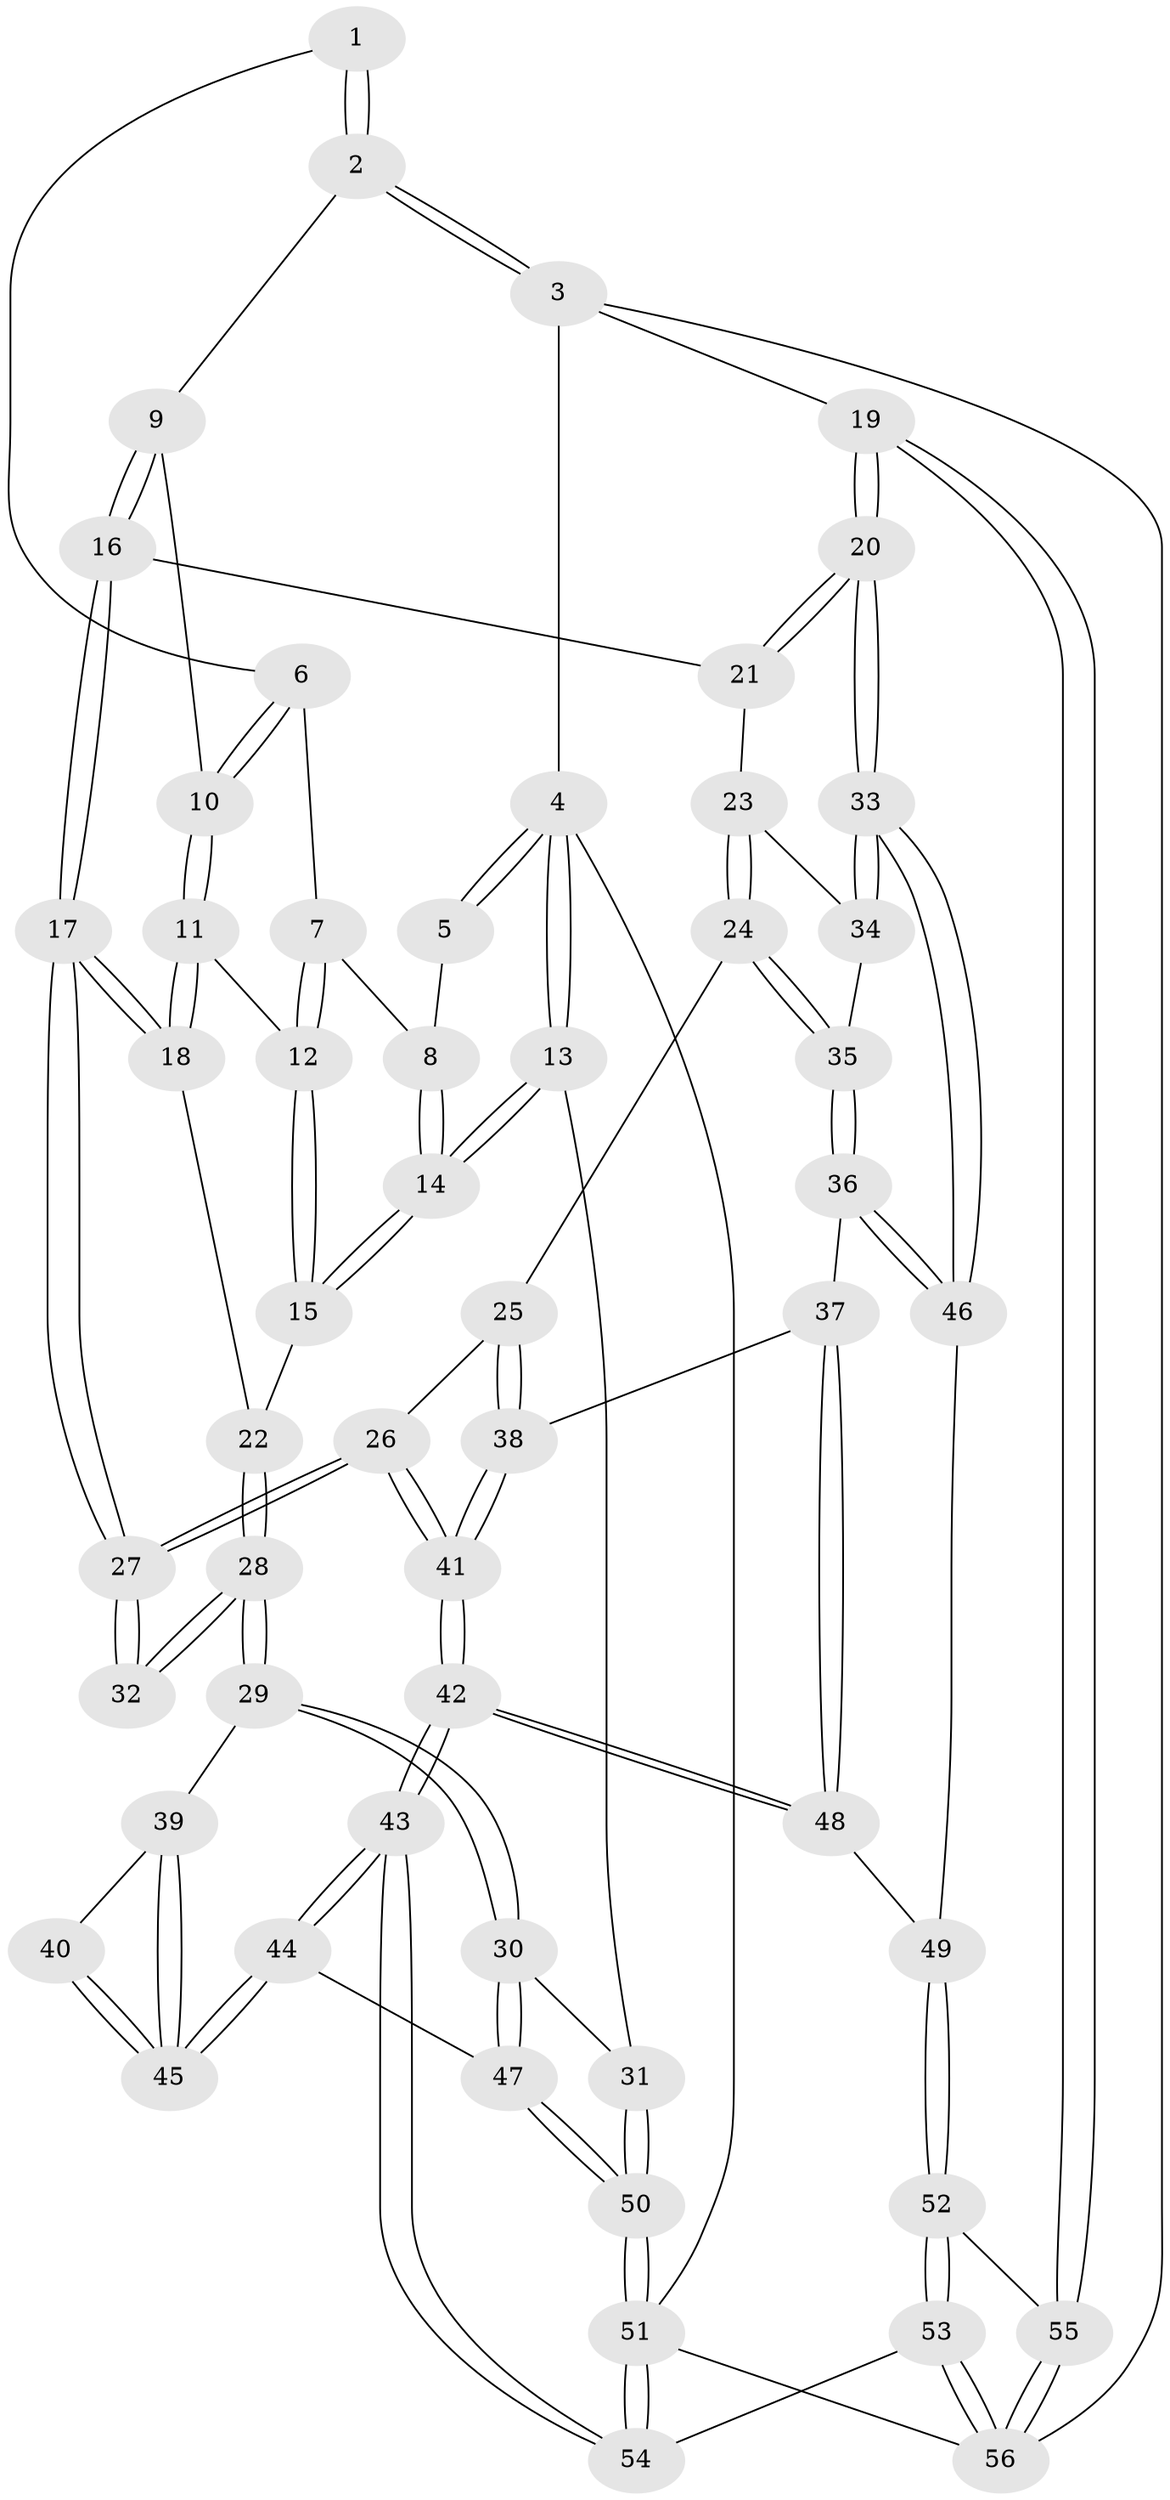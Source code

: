 // coarse degree distribution, {4: 0.41025641025641024, 8: 0.02564102564102564, 3: 0.10256410256410256, 5: 0.3333333333333333, 6: 0.10256410256410256, 7: 0.02564102564102564}
// Generated by graph-tools (version 1.1) at 2025/21/03/04/25 18:21:21]
// undirected, 56 vertices, 137 edges
graph export_dot {
graph [start="1"]
  node [color=gray90,style=filled];
  1 [pos="+0.366933930833832+0"];
  2 [pos="+0.8079941697310892+0"];
  3 [pos="+1+0"];
  4 [pos="+0+0"];
  5 [pos="+0.21271293524007348+0"];
  6 [pos="+0.3009377130699047+0.2381460491441338"];
  7 [pos="+0.26599834152532+0.25550042039088805"];
  8 [pos="+0.19645861869763284+0.2565246164831087"];
  9 [pos="+0.7190184495903987+0.16008447988982064"];
  10 [pos="+0.5092910811686436+0.2478954232185886"];
  11 [pos="+0.4062942337888993+0.4314674500938115"];
  12 [pos="+0.32177080097273325+0.37349703041648635"];
  13 [pos="+0+0.35887090015597717"];
  14 [pos="+0.0072681836942870125+0.3385253633534417"];
  15 [pos="+0.2466633460542843+0.46668775614130537"];
  16 [pos="+0.7175005809458194+0.30027587460928146"];
  17 [pos="+0.4490235656055394+0.5282023482774729"];
  18 [pos="+0.41161103937345933+0.4802624733205852"];
  19 [pos="+1+0.7026325979988988"];
  20 [pos="+1+0.6695808511796105"];
  21 [pos="+0.7191548454393648+0.30772669908498934"];
  22 [pos="+0.269212941857299+0.49599625378202544"];
  23 [pos="+0.6844605148568211+0.4759154493386464"];
  24 [pos="+0.6433999966901403+0.5549306992371205"];
  25 [pos="+0.4776601822061583+0.5811689080455622"];
  26 [pos="+0.46421776216129046+0.5799402770922866"];
  27 [pos="+0.4585227381420809+0.5755193383876437"];
  28 [pos="+0.2536813104873184+0.5730690723732856"];
  29 [pos="+0.2205096207498964+0.6217265466971246"];
  30 [pos="+0.10665723641078635+0.6409479682119562"];
  31 [pos="+0+0.43740066983702514"];
  32 [pos="+0.4424399872927755+0.584452763306314"];
  33 [pos="+0.9935423330945674+0.6699531187996451"];
  34 [pos="+0.7750236015822806+0.5851947265642062"];
  35 [pos="+0.6710379587651061+0.6337823771422366"];
  36 [pos="+0.6712794300331031+0.6374572537250683"];
  37 [pos="+0.6384614438661746+0.6981924419453173"];
  38 [pos="+0.6283802231843562+0.6983313487734936"];
  39 [pos="+0.24511365346548758+0.6407821208937061"];
  40 [pos="+0.39920790958919017+0.624770936687871"];
  41 [pos="+0.49427288652601875+0.7588057838671269"];
  42 [pos="+0.4714106688377567+0.8243624080111198"];
  43 [pos="+0.39347485886723826+0.9554131360980249"];
  44 [pos="+0.34082815117885573+0.8841504833859908"];
  45 [pos="+0.32691305105745594+0.7607524166079629"];
  46 [pos="+0.8420448912642761+0.6997050694901643"];
  47 [pos="+0.12434341589480884+0.7799158185772515"];
  48 [pos="+0.6777371426427031+0.7736467521813462"];
  49 [pos="+0.694833687869123+0.790105336164508"];
  50 [pos="+0+1"];
  51 [pos="+0+1"];
  52 [pos="+0.7038319024625942+0.9363355669266948"];
  53 [pos="+0.5483005623828933+1"];
  54 [pos="+0.42098902726275117+1"];
  55 [pos="+1+0.807259246701683"];
  56 [pos="+1+1"];
  1 -- 2;
  1 -- 2;
  1 -- 6;
  2 -- 3;
  2 -- 3;
  2 -- 9;
  3 -- 4;
  3 -- 19;
  3 -- 56;
  4 -- 5;
  4 -- 5;
  4 -- 13;
  4 -- 13;
  4 -- 51;
  5 -- 8;
  6 -- 7;
  6 -- 10;
  6 -- 10;
  7 -- 8;
  7 -- 12;
  7 -- 12;
  8 -- 14;
  8 -- 14;
  9 -- 10;
  9 -- 16;
  9 -- 16;
  10 -- 11;
  10 -- 11;
  11 -- 12;
  11 -- 18;
  11 -- 18;
  12 -- 15;
  12 -- 15;
  13 -- 14;
  13 -- 14;
  13 -- 31;
  14 -- 15;
  14 -- 15;
  15 -- 22;
  16 -- 17;
  16 -- 17;
  16 -- 21;
  17 -- 18;
  17 -- 18;
  17 -- 27;
  17 -- 27;
  18 -- 22;
  19 -- 20;
  19 -- 20;
  19 -- 55;
  19 -- 55;
  20 -- 21;
  20 -- 21;
  20 -- 33;
  20 -- 33;
  21 -- 23;
  22 -- 28;
  22 -- 28;
  23 -- 24;
  23 -- 24;
  23 -- 34;
  24 -- 25;
  24 -- 35;
  24 -- 35;
  25 -- 26;
  25 -- 38;
  25 -- 38;
  26 -- 27;
  26 -- 27;
  26 -- 41;
  26 -- 41;
  27 -- 32;
  27 -- 32;
  28 -- 29;
  28 -- 29;
  28 -- 32;
  28 -- 32;
  29 -- 30;
  29 -- 30;
  29 -- 39;
  30 -- 31;
  30 -- 47;
  30 -- 47;
  31 -- 50;
  31 -- 50;
  33 -- 34;
  33 -- 34;
  33 -- 46;
  33 -- 46;
  34 -- 35;
  35 -- 36;
  35 -- 36;
  36 -- 37;
  36 -- 46;
  36 -- 46;
  37 -- 38;
  37 -- 48;
  37 -- 48;
  38 -- 41;
  38 -- 41;
  39 -- 40;
  39 -- 45;
  39 -- 45;
  40 -- 45;
  40 -- 45;
  41 -- 42;
  41 -- 42;
  42 -- 43;
  42 -- 43;
  42 -- 48;
  42 -- 48;
  43 -- 44;
  43 -- 44;
  43 -- 54;
  43 -- 54;
  44 -- 45;
  44 -- 45;
  44 -- 47;
  46 -- 49;
  47 -- 50;
  47 -- 50;
  48 -- 49;
  49 -- 52;
  49 -- 52;
  50 -- 51;
  50 -- 51;
  51 -- 54;
  51 -- 54;
  51 -- 56;
  52 -- 53;
  52 -- 53;
  52 -- 55;
  53 -- 54;
  53 -- 56;
  53 -- 56;
  55 -- 56;
  55 -- 56;
}
